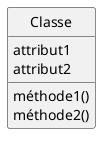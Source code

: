 @startuml
hide circle
skinparam classAttributeIconSize 0
skinparam backgroundcolor transparent

class Classe {
    attribut1
    attribut2
    méthode1()
    méthode2()
}
@enduml